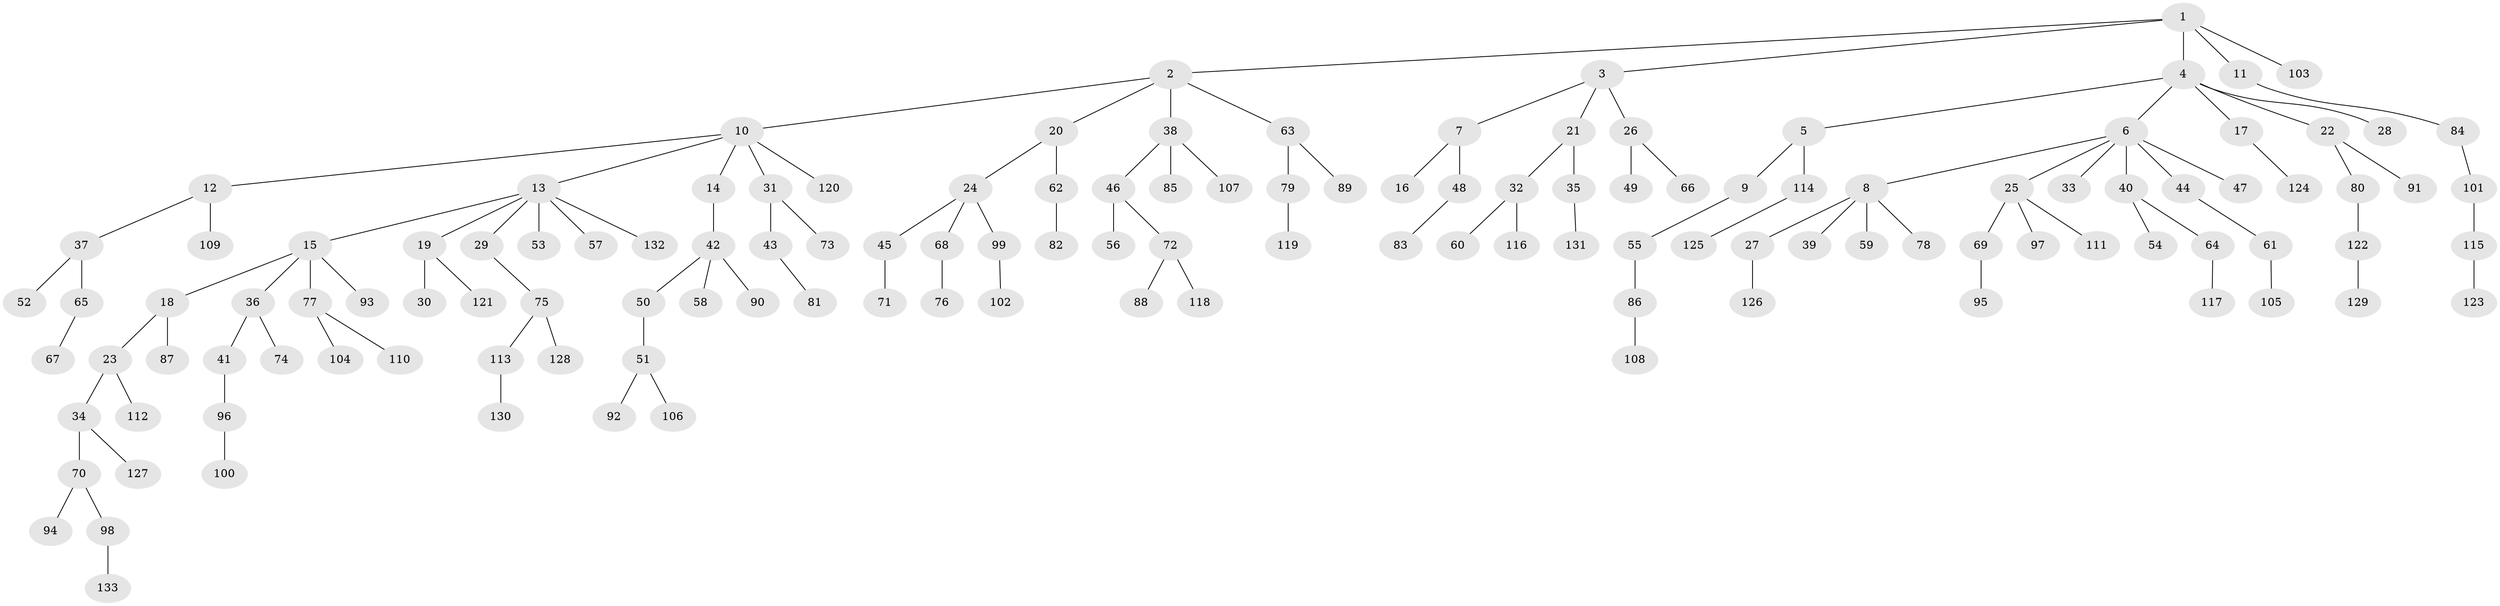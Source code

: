// Generated by graph-tools (version 1.1) at 2025/26/03/09/25 03:26:23]
// undirected, 133 vertices, 132 edges
graph export_dot {
graph [start="1"]
  node [color=gray90,style=filled];
  1;
  2;
  3;
  4;
  5;
  6;
  7;
  8;
  9;
  10;
  11;
  12;
  13;
  14;
  15;
  16;
  17;
  18;
  19;
  20;
  21;
  22;
  23;
  24;
  25;
  26;
  27;
  28;
  29;
  30;
  31;
  32;
  33;
  34;
  35;
  36;
  37;
  38;
  39;
  40;
  41;
  42;
  43;
  44;
  45;
  46;
  47;
  48;
  49;
  50;
  51;
  52;
  53;
  54;
  55;
  56;
  57;
  58;
  59;
  60;
  61;
  62;
  63;
  64;
  65;
  66;
  67;
  68;
  69;
  70;
  71;
  72;
  73;
  74;
  75;
  76;
  77;
  78;
  79;
  80;
  81;
  82;
  83;
  84;
  85;
  86;
  87;
  88;
  89;
  90;
  91;
  92;
  93;
  94;
  95;
  96;
  97;
  98;
  99;
  100;
  101;
  102;
  103;
  104;
  105;
  106;
  107;
  108;
  109;
  110;
  111;
  112;
  113;
  114;
  115;
  116;
  117;
  118;
  119;
  120;
  121;
  122;
  123;
  124;
  125;
  126;
  127;
  128;
  129;
  130;
  131;
  132;
  133;
  1 -- 2;
  1 -- 3;
  1 -- 4;
  1 -- 11;
  1 -- 103;
  2 -- 10;
  2 -- 20;
  2 -- 38;
  2 -- 63;
  3 -- 7;
  3 -- 21;
  3 -- 26;
  4 -- 5;
  4 -- 6;
  4 -- 17;
  4 -- 22;
  4 -- 28;
  5 -- 9;
  5 -- 114;
  6 -- 8;
  6 -- 25;
  6 -- 33;
  6 -- 40;
  6 -- 44;
  6 -- 47;
  7 -- 16;
  7 -- 48;
  8 -- 27;
  8 -- 39;
  8 -- 59;
  8 -- 78;
  9 -- 55;
  10 -- 12;
  10 -- 13;
  10 -- 14;
  10 -- 31;
  10 -- 120;
  11 -- 84;
  12 -- 37;
  12 -- 109;
  13 -- 15;
  13 -- 19;
  13 -- 29;
  13 -- 53;
  13 -- 57;
  13 -- 132;
  14 -- 42;
  15 -- 18;
  15 -- 36;
  15 -- 77;
  15 -- 93;
  17 -- 124;
  18 -- 23;
  18 -- 87;
  19 -- 30;
  19 -- 121;
  20 -- 24;
  20 -- 62;
  21 -- 32;
  21 -- 35;
  22 -- 80;
  22 -- 91;
  23 -- 34;
  23 -- 112;
  24 -- 45;
  24 -- 68;
  24 -- 99;
  25 -- 69;
  25 -- 97;
  25 -- 111;
  26 -- 49;
  26 -- 66;
  27 -- 126;
  29 -- 75;
  31 -- 43;
  31 -- 73;
  32 -- 60;
  32 -- 116;
  34 -- 70;
  34 -- 127;
  35 -- 131;
  36 -- 41;
  36 -- 74;
  37 -- 52;
  37 -- 65;
  38 -- 46;
  38 -- 85;
  38 -- 107;
  40 -- 54;
  40 -- 64;
  41 -- 96;
  42 -- 50;
  42 -- 58;
  42 -- 90;
  43 -- 81;
  44 -- 61;
  45 -- 71;
  46 -- 56;
  46 -- 72;
  48 -- 83;
  50 -- 51;
  51 -- 92;
  51 -- 106;
  55 -- 86;
  61 -- 105;
  62 -- 82;
  63 -- 79;
  63 -- 89;
  64 -- 117;
  65 -- 67;
  68 -- 76;
  69 -- 95;
  70 -- 94;
  70 -- 98;
  72 -- 88;
  72 -- 118;
  75 -- 113;
  75 -- 128;
  77 -- 104;
  77 -- 110;
  79 -- 119;
  80 -- 122;
  84 -- 101;
  86 -- 108;
  96 -- 100;
  98 -- 133;
  99 -- 102;
  101 -- 115;
  113 -- 130;
  114 -- 125;
  115 -- 123;
  122 -- 129;
}
